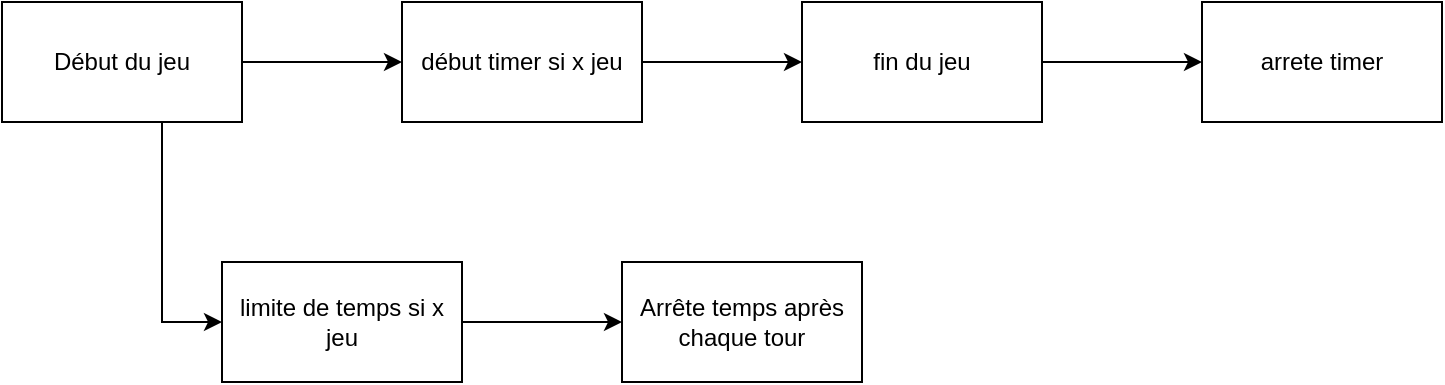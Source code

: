 <mxfile version="26.0.16">
  <diagram name="Page-1" id="FkutZCSSlZmnl8l07zJk">
    <mxGraphModel dx="767" dy="520" grid="1" gridSize="10" guides="1" tooltips="1" connect="1" arrows="1" fold="1" page="1" pageScale="1" pageWidth="827" pageHeight="1169" math="0" shadow="0">
      <root>
        <mxCell id="0" />
        <mxCell id="1" parent="0" />
        <mxCell id="yXzJqOJTdhMxHHcbYdUT-3" value="" style="edgeStyle=orthogonalEdgeStyle;rounded=0;orthogonalLoop=1;jettySize=auto;html=1;" edge="1" parent="1" source="yXzJqOJTdhMxHHcbYdUT-1" target="yXzJqOJTdhMxHHcbYdUT-2">
          <mxGeometry relative="1" as="geometry" />
        </mxCell>
        <mxCell id="yXzJqOJTdhMxHHcbYdUT-8" style="edgeStyle=orthogonalEdgeStyle;rounded=0;orthogonalLoop=1;jettySize=auto;html=1;" edge="1" parent="1" source="yXzJqOJTdhMxHHcbYdUT-1" target="yXzJqOJTdhMxHHcbYdUT-9">
          <mxGeometry relative="1" as="geometry">
            <mxPoint x="210" y="370" as="targetPoint" />
            <Array as="points">
              <mxPoint x="190" y="360" />
            </Array>
          </mxGeometry>
        </mxCell>
        <mxCell id="yXzJqOJTdhMxHHcbYdUT-1" value="Début du jeu" style="rounded=0;whiteSpace=wrap;html=1;" vertex="1" parent="1">
          <mxGeometry x="110" y="200" width="120" height="60" as="geometry" />
        </mxCell>
        <mxCell id="yXzJqOJTdhMxHHcbYdUT-5" value="" style="edgeStyle=orthogonalEdgeStyle;rounded=0;orthogonalLoop=1;jettySize=auto;html=1;" edge="1" parent="1" source="yXzJqOJTdhMxHHcbYdUT-2" target="yXzJqOJTdhMxHHcbYdUT-4">
          <mxGeometry relative="1" as="geometry" />
        </mxCell>
        <mxCell id="yXzJqOJTdhMxHHcbYdUT-2" value="début timer si x jeu" style="whiteSpace=wrap;html=1;rounded=0;" vertex="1" parent="1">
          <mxGeometry x="310" y="200" width="120" height="60" as="geometry" />
        </mxCell>
        <mxCell id="yXzJqOJTdhMxHHcbYdUT-7" value="" style="edgeStyle=orthogonalEdgeStyle;rounded=0;orthogonalLoop=1;jettySize=auto;html=1;" edge="1" parent="1" source="yXzJqOJTdhMxHHcbYdUT-4" target="yXzJqOJTdhMxHHcbYdUT-6">
          <mxGeometry relative="1" as="geometry" />
        </mxCell>
        <mxCell id="yXzJqOJTdhMxHHcbYdUT-4" value="fin du jeu" style="whiteSpace=wrap;html=1;rounded=0;" vertex="1" parent="1">
          <mxGeometry x="510" y="200" width="120" height="60" as="geometry" />
        </mxCell>
        <mxCell id="yXzJqOJTdhMxHHcbYdUT-6" value="arrete timer" style="whiteSpace=wrap;html=1;rounded=0;" vertex="1" parent="1">
          <mxGeometry x="710" y="200" width="120" height="60" as="geometry" />
        </mxCell>
        <mxCell id="yXzJqOJTdhMxHHcbYdUT-13" value="" style="edgeStyle=orthogonalEdgeStyle;rounded=0;orthogonalLoop=1;jettySize=auto;html=1;" edge="1" parent="1" source="yXzJqOJTdhMxHHcbYdUT-9" target="yXzJqOJTdhMxHHcbYdUT-12">
          <mxGeometry relative="1" as="geometry" />
        </mxCell>
        <mxCell id="yXzJqOJTdhMxHHcbYdUT-9" value="limite de temps si x jeu" style="rounded=0;whiteSpace=wrap;html=1;" vertex="1" parent="1">
          <mxGeometry x="220" y="330" width="120" height="60" as="geometry" />
        </mxCell>
        <mxCell id="yXzJqOJTdhMxHHcbYdUT-12" value="Arrête temps après&lt;div&gt;chaque tour&lt;/div&gt;" style="whiteSpace=wrap;html=1;rounded=0;" vertex="1" parent="1">
          <mxGeometry x="420" y="330" width="120" height="60" as="geometry" />
        </mxCell>
      </root>
    </mxGraphModel>
  </diagram>
</mxfile>
